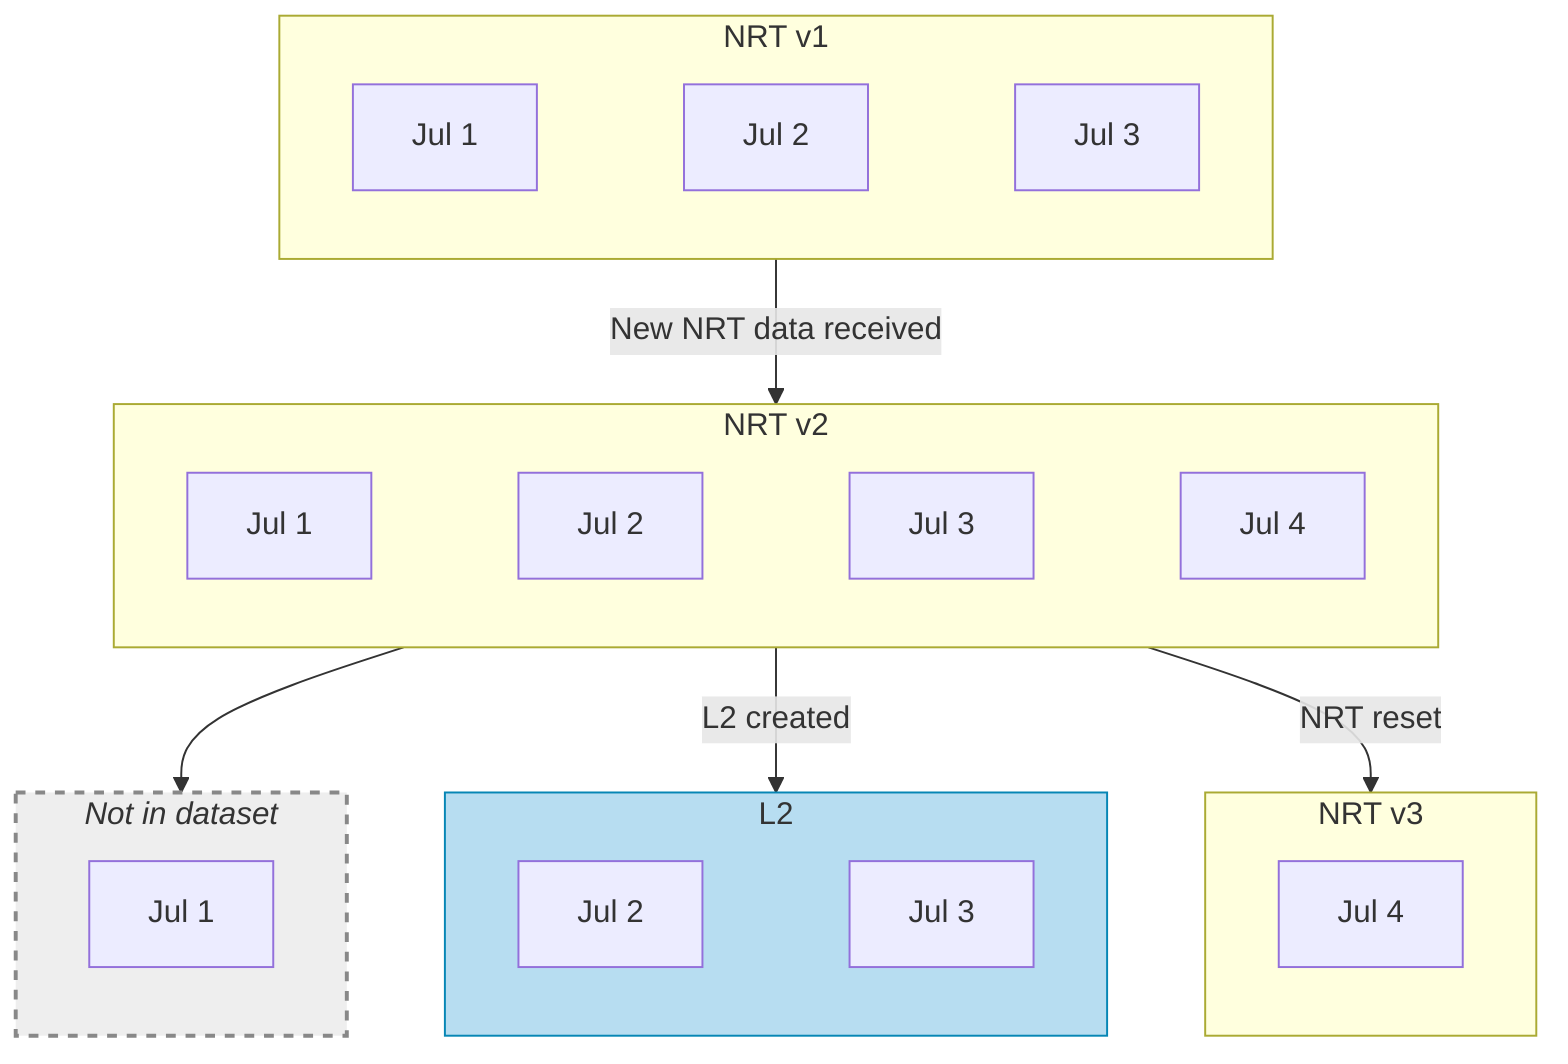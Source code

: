 flowchart TB
  subgraph nrt1[NRT v1]
    nrt1_1[Jul 1]
    nrt1_2[Jul 2]
    nrt1_3[Jul 3]
    nrt1_1~~~nrt1_2
    nrt1_2~~~nrt1_3
  end

  subgraph nrt2[NRT v2]
    nrt2_1[Jul 1]
    nrt2_2[Jul 2]
    nrt2_3[Jul 3]
    nrt2_4[Jul 4]
    nrt2_1~~~nrt2_2
    nrt2_2~~~nrt2_3
    nrt2_3~~~nrt2_4
  end

  nrt1-->|New NRT data received|nrt2

  subgraph nodat[<i>Not in dataset</i>]
    alone_jl1[Jul 1]
  end

  nrt2-->nodat

  subgraph l2[L2]
    l2_1[Jul 2]
    l2_2[Jul 3]
    l2_1~~~l2_2
  end

  nrt2-->|L2 created|l2

  subgraph nrt3[NRT v3]
    nrt3_4[Jul 4]
  end

  nrt2-->|NRT reset|nrt3

  style nodat padding-left:10px,fill:#eee,stroke:#888,stroke-width:2px,stroke-dasharray: 5 5
  style l2 fill:#b7ddf1,stroke:#0686B5
